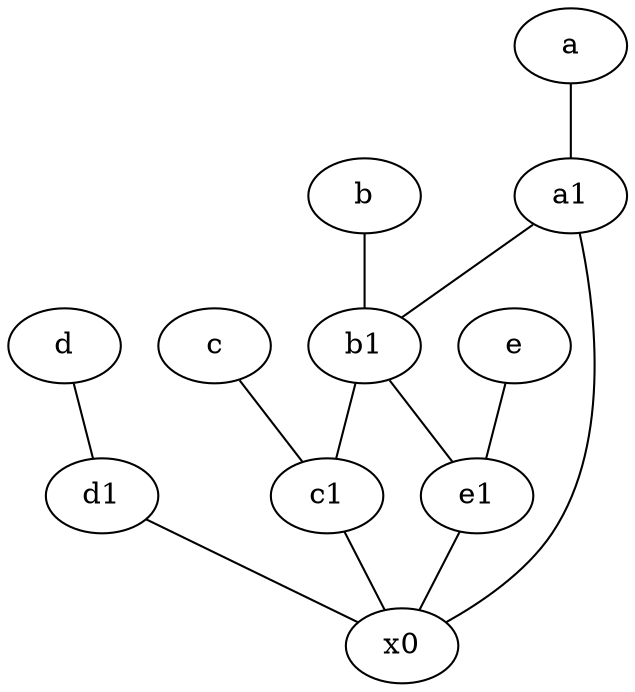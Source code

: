 graph {
	node [labelfontsize=50]
	a1 [labelfontsize=50 pos="8,3!"]
	b1 [labelfontsize=50 pos="9,4!"]
	e1 [labelfontsize=50 pos="7,7!"]
	e [labelfontsize=50 pos="7,9!"]
	d [labelfontsize=50 pos="2,5!"]
	a [labelfontsize=50 pos="8,2!"]
	x0 [labelfontsize=50]
	c [labelfontsize=50 pos="4.5,2!"]
	b [labelfontsize=50 pos="10,4!"]
	d1 [labelfontsize=50 pos="3,5!"]
	c1 [labelfontsize=50 pos="4.5,3!"]
	b1 -- e1
	a -- a1
	e -- e1
	a1 -- x0
	c -- c1
	e1 -- x0
	d -- d1
	a1 -- b1
	b -- b1
	c1 -- x0
	b1 -- c1
	d1 -- x0
}
